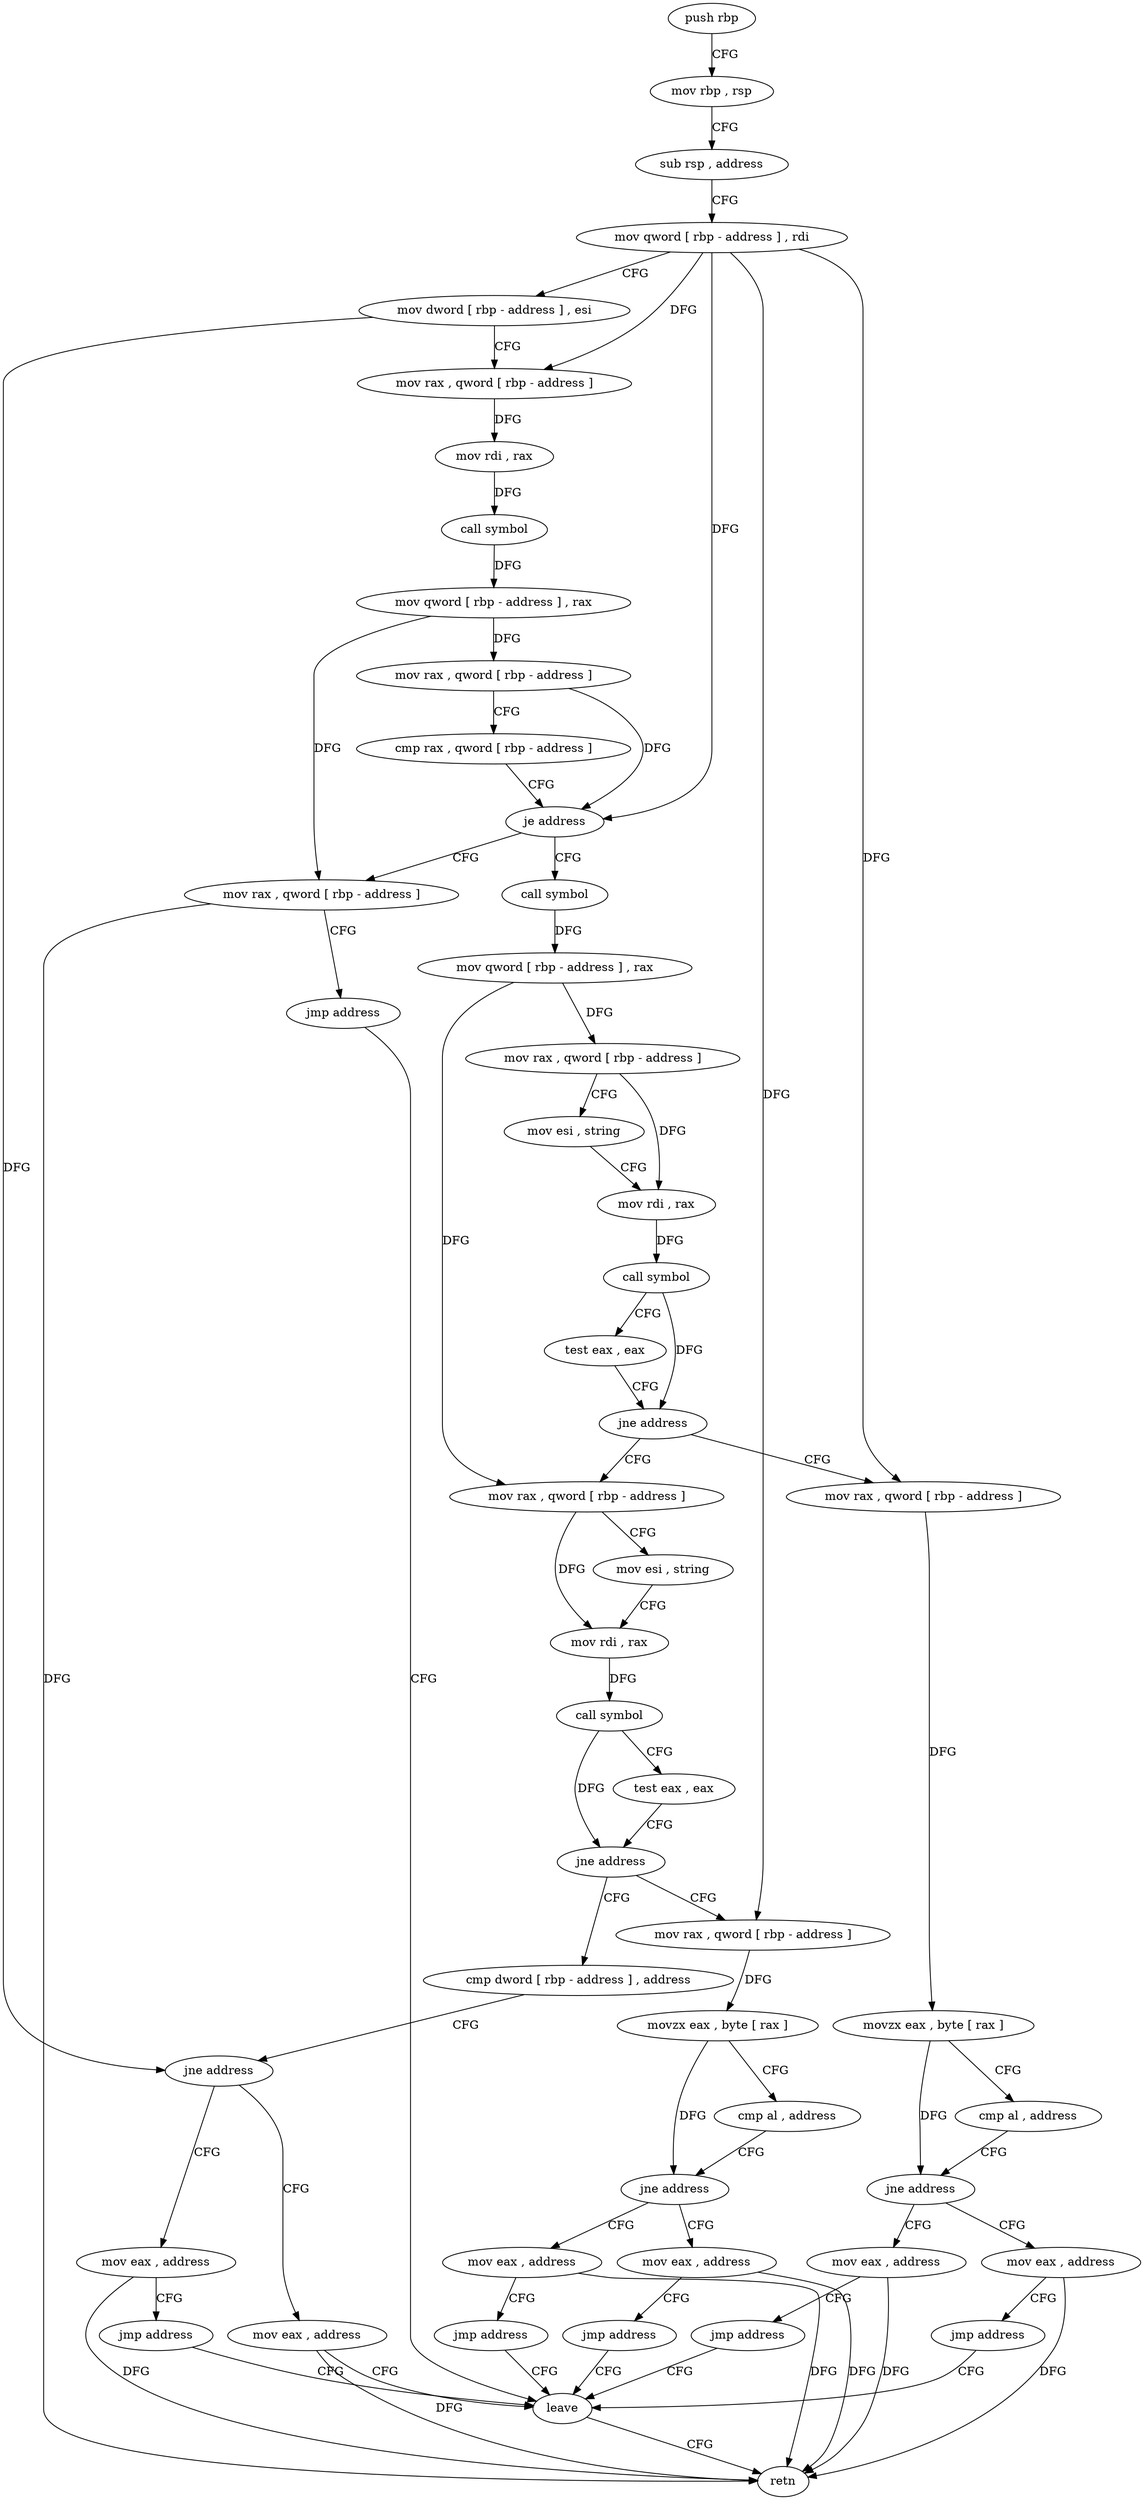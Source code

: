 digraph "func" {
"4358454" [label = "push rbp" ]
"4358455" [label = "mov rbp , rsp" ]
"4358458" [label = "sub rsp , address" ]
"4358462" [label = "mov qword [ rbp - address ] , rdi" ]
"4358466" [label = "mov dword [ rbp - address ] , esi" ]
"4358469" [label = "mov rax , qword [ rbp - address ]" ]
"4358473" [label = "mov rdi , rax" ]
"4358476" [label = "call symbol" ]
"4358481" [label = "mov qword [ rbp - address ] , rax" ]
"4358485" [label = "mov rax , qword [ rbp - address ]" ]
"4358489" [label = "cmp rax , qword [ rbp - address ]" ]
"4358493" [label = "je address" ]
"4358501" [label = "call symbol" ]
"4358495" [label = "mov rax , qword [ rbp - address ]" ]
"4358506" [label = "mov qword [ rbp - address ] , rax" ]
"4358510" [label = "mov rax , qword [ rbp - address ]" ]
"4358514" [label = "mov esi , string" ]
"4358519" [label = "mov rdi , rax" ]
"4358522" [label = "call symbol" ]
"4358527" [label = "test eax , eax" ]
"4358529" [label = "jne address" ]
"4358556" [label = "mov rax , qword [ rbp - address ]" ]
"4358531" [label = "mov rax , qword [ rbp - address ]" ]
"4358499" [label = "jmp address" ]
"4358620" [label = "leave" ]
"4358560" [label = "mov esi , string" ]
"4358565" [label = "mov rdi , rax" ]
"4358568" [label = "call symbol" ]
"4358573" [label = "test eax , eax" ]
"4358575" [label = "jne address" ]
"4358602" [label = "cmp dword [ rbp - address ] , address" ]
"4358577" [label = "mov rax , qword [ rbp - address ]" ]
"4358535" [label = "movzx eax , byte [ rax ]" ]
"4358538" [label = "cmp al , address" ]
"4358540" [label = "jne address" ]
"4358549" [label = "mov eax , address" ]
"4358542" [label = "mov eax , address" ]
"4358621" [label = "retn" ]
"4358606" [label = "jne address" ]
"4358615" [label = "mov eax , address" ]
"4358608" [label = "mov eax , address" ]
"4358581" [label = "movzx eax , byte [ rax ]" ]
"4358584" [label = "cmp al , address" ]
"4358586" [label = "jne address" ]
"4358595" [label = "mov eax , address" ]
"4358588" [label = "mov eax , address" ]
"4358554" [label = "jmp address" ]
"4358547" [label = "jmp address" ]
"4358613" [label = "jmp address" ]
"4358600" [label = "jmp address" ]
"4358593" [label = "jmp address" ]
"4358454" -> "4358455" [ label = "CFG" ]
"4358455" -> "4358458" [ label = "CFG" ]
"4358458" -> "4358462" [ label = "CFG" ]
"4358462" -> "4358466" [ label = "CFG" ]
"4358462" -> "4358469" [ label = "DFG" ]
"4358462" -> "4358493" [ label = "DFG" ]
"4358462" -> "4358531" [ label = "DFG" ]
"4358462" -> "4358577" [ label = "DFG" ]
"4358466" -> "4358469" [ label = "CFG" ]
"4358466" -> "4358606" [ label = "DFG" ]
"4358469" -> "4358473" [ label = "DFG" ]
"4358473" -> "4358476" [ label = "DFG" ]
"4358476" -> "4358481" [ label = "DFG" ]
"4358481" -> "4358485" [ label = "DFG" ]
"4358481" -> "4358495" [ label = "DFG" ]
"4358485" -> "4358489" [ label = "CFG" ]
"4358485" -> "4358493" [ label = "DFG" ]
"4358489" -> "4358493" [ label = "CFG" ]
"4358493" -> "4358501" [ label = "CFG" ]
"4358493" -> "4358495" [ label = "CFG" ]
"4358501" -> "4358506" [ label = "DFG" ]
"4358495" -> "4358499" [ label = "CFG" ]
"4358495" -> "4358621" [ label = "DFG" ]
"4358506" -> "4358510" [ label = "DFG" ]
"4358506" -> "4358556" [ label = "DFG" ]
"4358510" -> "4358514" [ label = "CFG" ]
"4358510" -> "4358519" [ label = "DFG" ]
"4358514" -> "4358519" [ label = "CFG" ]
"4358519" -> "4358522" [ label = "DFG" ]
"4358522" -> "4358527" [ label = "CFG" ]
"4358522" -> "4358529" [ label = "DFG" ]
"4358527" -> "4358529" [ label = "CFG" ]
"4358529" -> "4358556" [ label = "CFG" ]
"4358529" -> "4358531" [ label = "CFG" ]
"4358556" -> "4358560" [ label = "CFG" ]
"4358556" -> "4358565" [ label = "DFG" ]
"4358531" -> "4358535" [ label = "DFG" ]
"4358499" -> "4358620" [ label = "CFG" ]
"4358620" -> "4358621" [ label = "CFG" ]
"4358560" -> "4358565" [ label = "CFG" ]
"4358565" -> "4358568" [ label = "DFG" ]
"4358568" -> "4358573" [ label = "CFG" ]
"4358568" -> "4358575" [ label = "DFG" ]
"4358573" -> "4358575" [ label = "CFG" ]
"4358575" -> "4358602" [ label = "CFG" ]
"4358575" -> "4358577" [ label = "CFG" ]
"4358602" -> "4358606" [ label = "CFG" ]
"4358577" -> "4358581" [ label = "DFG" ]
"4358535" -> "4358538" [ label = "CFG" ]
"4358535" -> "4358540" [ label = "DFG" ]
"4358538" -> "4358540" [ label = "CFG" ]
"4358540" -> "4358549" [ label = "CFG" ]
"4358540" -> "4358542" [ label = "CFG" ]
"4358549" -> "4358554" [ label = "CFG" ]
"4358549" -> "4358621" [ label = "DFG" ]
"4358542" -> "4358547" [ label = "CFG" ]
"4358542" -> "4358621" [ label = "DFG" ]
"4358606" -> "4358615" [ label = "CFG" ]
"4358606" -> "4358608" [ label = "CFG" ]
"4358615" -> "4358620" [ label = "CFG" ]
"4358615" -> "4358621" [ label = "DFG" ]
"4358608" -> "4358613" [ label = "CFG" ]
"4358608" -> "4358621" [ label = "DFG" ]
"4358581" -> "4358584" [ label = "CFG" ]
"4358581" -> "4358586" [ label = "DFG" ]
"4358584" -> "4358586" [ label = "CFG" ]
"4358586" -> "4358595" [ label = "CFG" ]
"4358586" -> "4358588" [ label = "CFG" ]
"4358595" -> "4358600" [ label = "CFG" ]
"4358595" -> "4358621" [ label = "DFG" ]
"4358588" -> "4358593" [ label = "CFG" ]
"4358588" -> "4358621" [ label = "DFG" ]
"4358554" -> "4358620" [ label = "CFG" ]
"4358547" -> "4358620" [ label = "CFG" ]
"4358613" -> "4358620" [ label = "CFG" ]
"4358600" -> "4358620" [ label = "CFG" ]
"4358593" -> "4358620" [ label = "CFG" ]
}
